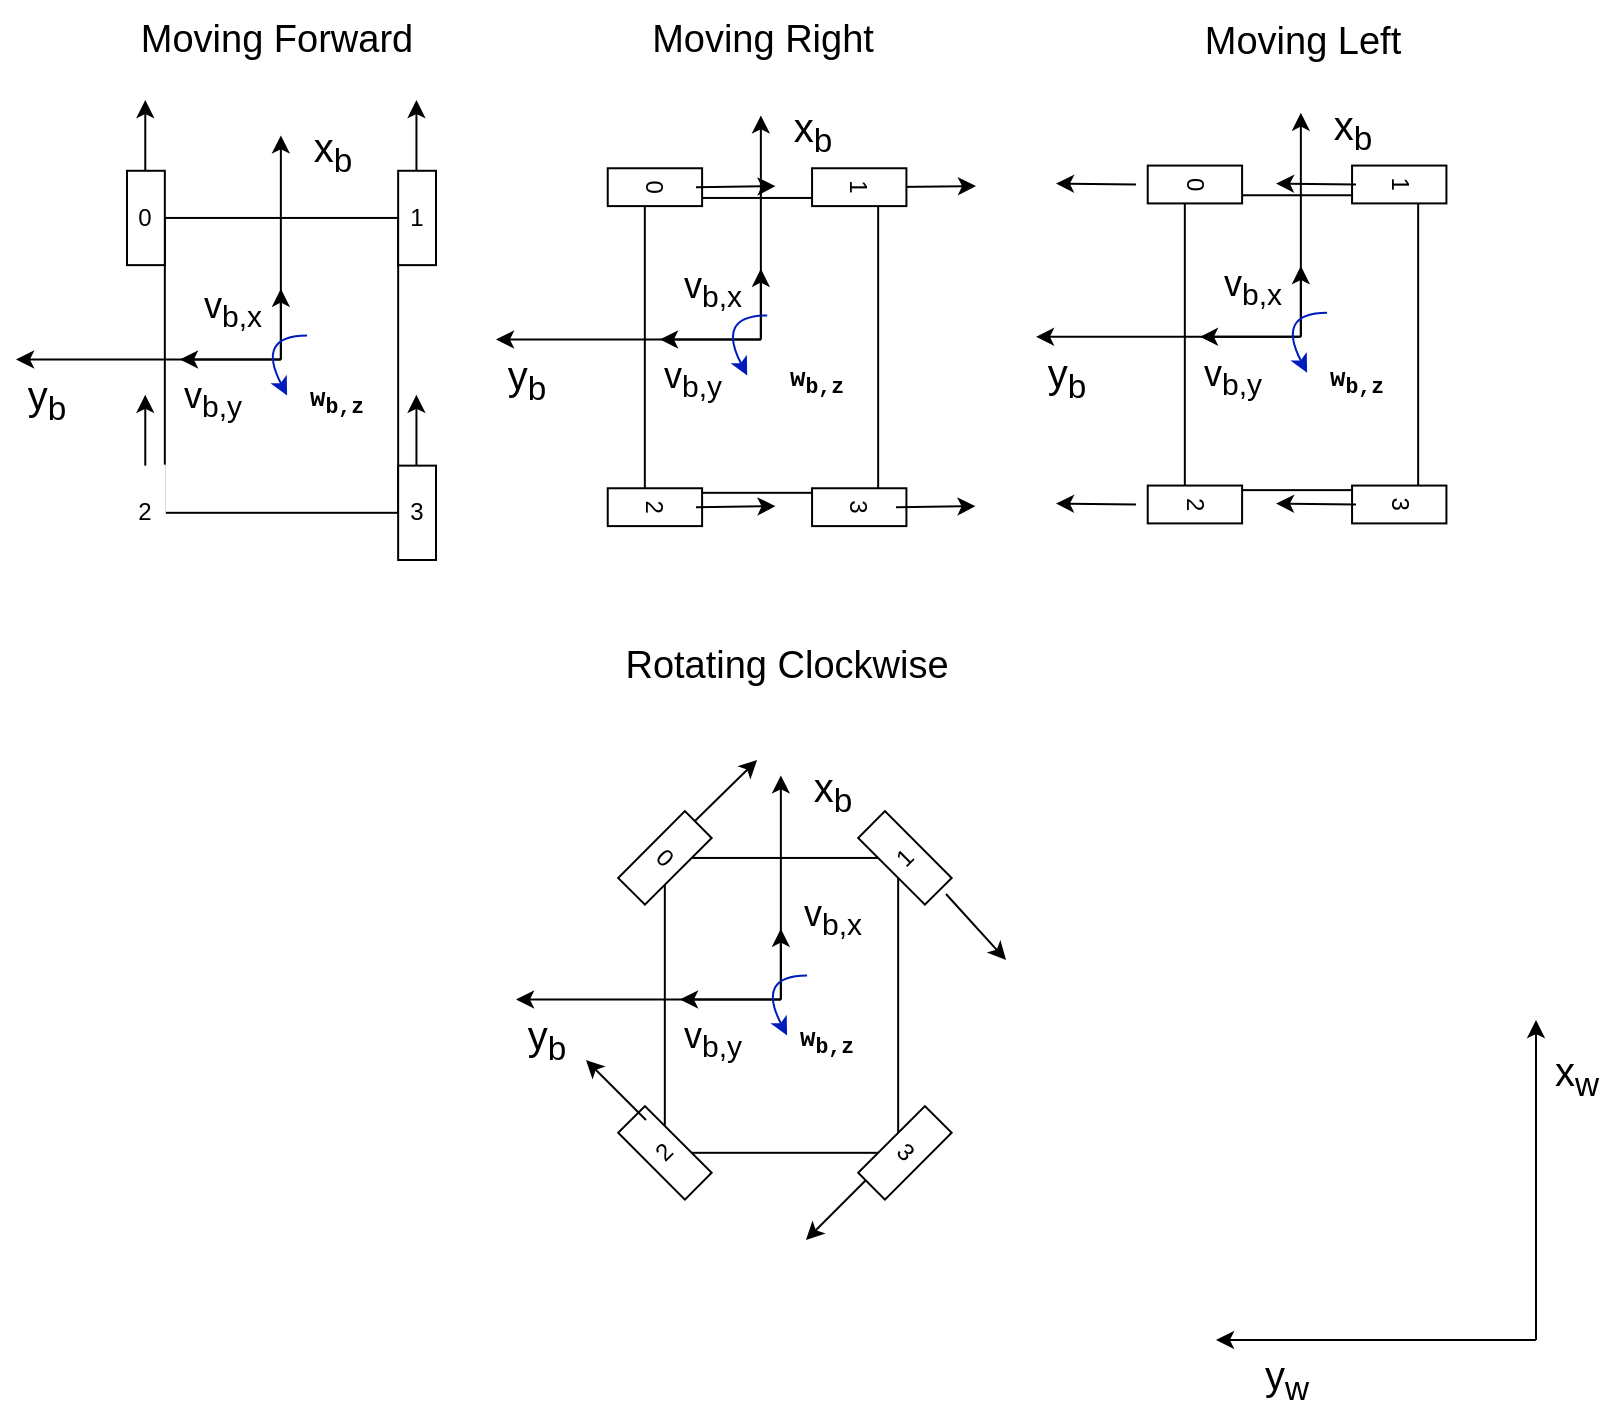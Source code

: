 <mxfile version="27.0.9">
  <diagram name="Page-1" id="iY2ZwtdyktODJGigQ__7">
    <mxGraphModel dx="2276" dy="738" grid="1" gridSize="10" guides="1" tooltips="1" connect="0" arrows="1" fold="1" page="1" pageScale="1" pageWidth="850" pageHeight="1100" math="0" shadow="0">
      <root>
        <mxCell id="0" />
        <mxCell id="1" parent="0" />
        <mxCell id="I24JLP84bpcqeDf-n0PY-37" value="Moving Forward" style="text;html=1;align=center;verticalAlign=middle;resizable=0;points=[];autosize=1;strokeColor=none;fillColor=none;fontSize=19;" parent="1" vertex="1">
          <mxGeometry x="50" y="130" width="160" height="40" as="geometry" />
        </mxCell>
        <mxCell id="I24JLP84bpcqeDf-n0PY-38" value="" style="group" parent="1" vertex="1" connectable="0">
          <mxGeometry y="180" width="210" height="230" as="geometry" />
        </mxCell>
        <mxCell id="I24JLP84bpcqeDf-n0PY-3" value="" style="rounded=0;whiteSpace=wrap;html=1;strokeColor=default;fillColor=none;" parent="I24JLP84bpcqeDf-n0PY-38" vertex="1">
          <mxGeometry x="74.414" y="58.974" width="116.667" height="147.436" as="geometry" />
        </mxCell>
        <mxCell id="I24JLP84bpcqeDf-n0PY-17" value="" style="endArrow=classic;html=1;rounded=0;" parent="I24JLP84bpcqeDf-n0PY-38" edge="1">
          <mxGeometry x="-1" y="36" width="50" height="50" relative="1" as="geometry">
            <mxPoint x="132.432" y="129.744" as="sourcePoint" />
            <mxPoint x="132.432" y="17.692" as="targetPoint" />
            <mxPoint x="-5" y="45" as="offset" />
          </mxGeometry>
        </mxCell>
        <mxCell id="I24JLP84bpcqeDf-n0PY-21" value="x&lt;sub&gt;b&lt;/sub&gt;" style="edgeLabel;html=1;align=center;verticalAlign=middle;resizable=0;points=[];fontSize=20;" parent="I24JLP84bpcqeDf-n0PY-17" vertex="1" connectable="0">
          <mxGeometry x="0.853" y="1" relative="1" as="geometry">
            <mxPoint x="26" as="offset" />
          </mxGeometry>
        </mxCell>
        <mxCell id="I24JLP84bpcqeDf-n0PY-18" value="" style="endArrow=classic;html=1;rounded=0;" parent="I24JLP84bpcqeDf-n0PY-38" edge="1">
          <mxGeometry x="-1" y="36" width="50" height="50" relative="1" as="geometry">
            <mxPoint x="132.432" y="129.744" as="sourcePoint" />
            <mxPoint y="129.744" as="targetPoint" />
            <mxPoint x="-5" y="45" as="offset" />
          </mxGeometry>
        </mxCell>
        <mxCell id="I24JLP84bpcqeDf-n0PY-22" value="y&lt;sub&gt;b&lt;/sub&gt;" style="edgeLabel;html=1;align=center;verticalAlign=middle;resizable=0;points=[];fontSize=20;" parent="I24JLP84bpcqeDf-n0PY-18" vertex="1" connectable="0">
          <mxGeometry x="0.771" y="-2" relative="1" as="geometry">
            <mxPoint y="22" as="offset" />
          </mxGeometry>
        </mxCell>
        <mxCell id="I24JLP84bpcqeDf-n0PY-23" value="0" style="rounded=0;whiteSpace=wrap;html=1;fillColor=light-dark(#FFFFFF,#292929);" parent="I24JLP84bpcqeDf-n0PY-38" vertex="1">
          <mxGeometry x="55.495" y="35.385" width="18.919" height="47.179" as="geometry" />
        </mxCell>
        <mxCell id="I24JLP84bpcqeDf-n0PY-24" value="2" style="rounded=0;whiteSpace=wrap;html=1;fillColor=light-dark(#FFFFFF,#292929);strokeColor=light-dark(#FFFFFF,#FFFFFF);" parent="I24JLP84bpcqeDf-n0PY-38" vertex="1">
          <mxGeometry x="55.495" y="182.821" width="18.919" height="47.179" as="geometry" />
        </mxCell>
        <mxCell id="I24JLP84bpcqeDf-n0PY-25" value="3" style="rounded=0;whiteSpace=wrap;html=1;fillColor=light-dark(#FFFFFF,#292929);" parent="I24JLP84bpcqeDf-n0PY-38" vertex="1">
          <mxGeometry x="191.081" y="182.821" width="18.919" height="47.179" as="geometry" />
        </mxCell>
        <mxCell id="I24JLP84bpcqeDf-n0PY-26" value="1" style="rounded=0;whiteSpace=wrap;html=1;fillColor=light-dark(#FFFFFF,#292929);" parent="I24JLP84bpcqeDf-n0PY-38" vertex="1">
          <mxGeometry x="191.081" y="35.385" width="18.919" height="47.179" as="geometry" />
        </mxCell>
        <mxCell id="I24JLP84bpcqeDf-n0PY-27" value="" style="endArrow=classic;html=1;rounded=0;strokeColor=light-dark(#000000,#FF3333);" parent="I24JLP84bpcqeDf-n0PY-38" edge="1">
          <mxGeometry x="-1" y="36" width="50" height="50" relative="1" as="geometry">
            <mxPoint x="64.64" y="35.385" as="sourcePoint" />
            <mxPoint x="64.64" as="targetPoint" />
            <mxPoint x="-5" y="45" as="offset" />
          </mxGeometry>
        </mxCell>
        <mxCell id="I24JLP84bpcqeDf-n0PY-29" value="" style="endArrow=classic;html=1;rounded=0;strokeColor=light-dark(#000000,#FF3333);" parent="I24JLP84bpcqeDf-n0PY-38" edge="1">
          <mxGeometry x="-1" y="36" width="50" height="50" relative="1" as="geometry">
            <mxPoint x="64.64" y="182.821" as="sourcePoint" />
            <mxPoint x="64.64" y="147.436" as="targetPoint" />
            <mxPoint x="-5" y="45" as="offset" />
          </mxGeometry>
        </mxCell>
        <mxCell id="I24JLP84bpcqeDf-n0PY-30" value="" style="endArrow=classic;html=1;rounded=0;strokeColor=light-dark(#000000,#FF3333);" parent="I24JLP84bpcqeDf-n0PY-38" edge="1">
          <mxGeometry x="-1" y="36" width="50" height="50" relative="1" as="geometry">
            <mxPoint x="200.225" y="35.385" as="sourcePoint" />
            <mxPoint x="200.225" as="targetPoint" />
            <mxPoint x="-5" y="45" as="offset" />
          </mxGeometry>
        </mxCell>
        <mxCell id="I24JLP84bpcqeDf-n0PY-31" value="" style="endArrow=classic;html=1;rounded=0;strokeColor=light-dark(#000000,#FF3333);" parent="I24JLP84bpcqeDf-n0PY-38" edge="1">
          <mxGeometry x="-1" y="36" width="50" height="50" relative="1" as="geometry">
            <mxPoint x="200.225" y="182.821" as="sourcePoint" />
            <mxPoint x="200.225" y="147.436" as="targetPoint" />
            <mxPoint x="-5" y="45" as="offset" />
          </mxGeometry>
        </mxCell>
        <mxCell id="I24JLP84bpcqeDf-n0PY-32" value="" style="endArrow=classic;html=1;rounded=0;strokeColor=light-dark(#000000,#3333FF);" parent="I24JLP84bpcqeDf-n0PY-38" edge="1">
          <mxGeometry x="-1" y="36" width="50" height="50" relative="1" as="geometry">
            <mxPoint x="132.432" y="129.744" as="sourcePoint" />
            <mxPoint x="132.432" y="94.359" as="targetPoint" />
            <mxPoint x="-5" y="45" as="offset" />
          </mxGeometry>
        </mxCell>
        <mxCell id="I24JLP84bpcqeDf-n0PY-35" value="v&lt;sub&gt;b,x&lt;/sub&gt;" style="edgeLabel;html=1;align=center;verticalAlign=middle;resizable=0;points=[];fontSize=18;" parent="I24JLP84bpcqeDf-n0PY-32" vertex="1" connectable="0">
          <mxGeometry x="0.267" y="-2" relative="1" as="geometry">
            <mxPoint x="-27" y="-2" as="offset" />
          </mxGeometry>
        </mxCell>
        <mxCell id="I24JLP84bpcqeDf-n0PY-33" value="" style="endArrow=classic;html=1;rounded=0;strokeColor=light-dark(#000000,#3333FF);" parent="I24JLP84bpcqeDf-n0PY-38" edge="1">
          <mxGeometry x="-1" y="36" width="50" height="50" relative="1" as="geometry">
            <mxPoint x="132.432" y="129.744" as="sourcePoint" />
            <mxPoint x="81.982" y="129.744" as="targetPoint" />
            <mxPoint x="-5" y="45" as="offset" />
          </mxGeometry>
        </mxCell>
        <mxCell id="I24JLP84bpcqeDf-n0PY-36" value="v&lt;sub&gt;b,y&lt;/sub&gt;" style="edgeLabel;html=1;align=center;verticalAlign=middle;resizable=0;points=[];fontSize=18;" parent="I24JLP84bpcqeDf-n0PY-33" vertex="1" connectable="0">
          <mxGeometry x="0.375" y="-2" relative="1" as="geometry">
            <mxPoint y="22" as="offset" />
          </mxGeometry>
        </mxCell>
        <mxCell id="6wpOpZpvDPQAx9jSgBEB-12" value="" style="curved=1;endArrow=classic;html=1;rounded=0;fillColor=#0050ef;strokeColor=light-dark(#001DBC,#0000FF);" parent="I24JLP84bpcqeDf-n0PY-38" edge="1">
          <mxGeometry width="50" height="50" relative="1" as="geometry">
            <mxPoint x="145.54" y="117.69" as="sourcePoint" />
            <mxPoint x="135.54" y="147.69" as="targetPoint" />
            <Array as="points">
              <mxPoint x="119.95" y="117.69" />
            </Array>
          </mxGeometry>
        </mxCell>
        <mxCell id="6wpOpZpvDPQAx9jSgBEB-13" value="&lt;h3&gt;&lt;font face=&quot;Courier New&quot;&gt;w&lt;sub&gt;b,z&lt;/sub&gt;&lt;/font&gt;&lt;/h3&gt;" style="edgeLabel;html=1;align=center;verticalAlign=middle;resizable=0;points=[];" parent="6wpOpZpvDPQAx9jSgBEB-12" connectable="0" vertex="1">
          <mxGeometry x="0.957" y="1" relative="1" as="geometry">
            <mxPoint x="24" y="4" as="offset" />
          </mxGeometry>
        </mxCell>
        <mxCell id="I24JLP84bpcqeDf-n0PY-84" value="" style="group" parent="1" vertex="1" connectable="0">
          <mxGeometry x="240" y="130" width="240" height="263.049" as="geometry" />
        </mxCell>
        <mxCell id="I24JLP84bpcqeDf-n0PY-40" value="" style="rounded=0;whiteSpace=wrap;html=1;strokeColor=default;fillColor=none;" parent="I24JLP84bpcqeDf-n0PY-84" vertex="1">
          <mxGeometry x="74.414" y="98.974" width="116.667" height="147.436" as="geometry" />
        </mxCell>
        <mxCell id="I24JLP84bpcqeDf-n0PY-41" value="" style="endArrow=classic;html=1;rounded=0;" parent="I24JLP84bpcqeDf-n0PY-84" edge="1">
          <mxGeometry x="-1" y="36" width="50" height="50" relative="1" as="geometry">
            <mxPoint x="132.432" y="169.744" as="sourcePoint" />
            <mxPoint x="132.432" y="57.692" as="targetPoint" />
            <mxPoint x="-5" y="45" as="offset" />
          </mxGeometry>
        </mxCell>
        <mxCell id="I24JLP84bpcqeDf-n0PY-42" value="x&lt;sub&gt;b&lt;/sub&gt;" style="edgeLabel;html=1;align=center;verticalAlign=middle;resizable=0;points=[];fontSize=20;" parent="I24JLP84bpcqeDf-n0PY-41" vertex="1" connectable="0">
          <mxGeometry x="0.853" y="1" relative="1" as="geometry">
            <mxPoint x="26" as="offset" />
          </mxGeometry>
        </mxCell>
        <mxCell id="I24JLP84bpcqeDf-n0PY-43" value="" style="endArrow=classic;html=1;rounded=0;" parent="I24JLP84bpcqeDf-n0PY-84" edge="1">
          <mxGeometry x="-1" y="36" width="50" height="50" relative="1" as="geometry">
            <mxPoint x="132.432" y="169.744" as="sourcePoint" />
            <mxPoint y="169.744" as="targetPoint" />
            <mxPoint x="-5" y="45" as="offset" />
          </mxGeometry>
        </mxCell>
        <mxCell id="I24JLP84bpcqeDf-n0PY-44" value="y&lt;sub&gt;b&lt;/sub&gt;" style="edgeLabel;html=1;align=center;verticalAlign=middle;resizable=0;points=[];fontSize=20;" parent="I24JLP84bpcqeDf-n0PY-43" vertex="1" connectable="0">
          <mxGeometry x="0.771" y="-2" relative="1" as="geometry">
            <mxPoint y="22" as="offset" />
          </mxGeometry>
        </mxCell>
        <mxCell id="I24JLP84bpcqeDf-n0PY-51" value="" style="endArrow=classic;html=1;rounded=0;strokeColor=light-dark(#000000,#FF3333);" parent="I24JLP84bpcqeDf-n0PY-84" edge="1">
          <mxGeometry x="-1" y="36" width="50" height="50" relative="1" as="geometry">
            <mxPoint x="200.225" y="93.475" as="sourcePoint" />
            <mxPoint x="240" y="93" as="targetPoint" />
            <mxPoint x="-5" y="45" as="offset" />
          </mxGeometry>
        </mxCell>
        <mxCell id="I24JLP84bpcqeDf-n0PY-53" value="" style="endArrow=classic;html=1;rounded=0;strokeColor=light-dark(#000000,#3333FF);" parent="I24JLP84bpcqeDf-n0PY-84" edge="1">
          <mxGeometry x="-1" y="36" width="50" height="50" relative="1" as="geometry">
            <mxPoint x="132.432" y="169.744" as="sourcePoint" />
            <mxPoint x="132.432" y="134.359" as="targetPoint" />
            <mxPoint x="-5" y="45" as="offset" />
          </mxGeometry>
        </mxCell>
        <mxCell id="I24JLP84bpcqeDf-n0PY-54" value="v&lt;sub&gt;b,x&lt;/sub&gt;" style="edgeLabel;html=1;align=center;verticalAlign=middle;resizable=0;points=[];fontSize=18;" parent="I24JLP84bpcqeDf-n0PY-53" vertex="1" connectable="0">
          <mxGeometry x="0.267" y="-2" relative="1" as="geometry">
            <mxPoint x="-27" y="-2" as="offset" />
          </mxGeometry>
        </mxCell>
        <mxCell id="I24JLP84bpcqeDf-n0PY-55" value="" style="endArrow=classic;html=1;rounded=0;strokeColor=light-dark(#000000,#3333FF);" parent="I24JLP84bpcqeDf-n0PY-84" edge="1">
          <mxGeometry x="-1" y="36" width="50" height="50" relative="1" as="geometry">
            <mxPoint x="132.432" y="169.744" as="sourcePoint" />
            <mxPoint x="81.982" y="169.744" as="targetPoint" />
            <mxPoint x="-5" y="45" as="offset" />
          </mxGeometry>
        </mxCell>
        <mxCell id="I24JLP84bpcqeDf-n0PY-56" value="v&lt;sub&gt;b,y&lt;/sub&gt;" style="edgeLabel;html=1;align=center;verticalAlign=middle;resizable=0;points=[];fontSize=18;" parent="I24JLP84bpcqeDf-n0PY-55" vertex="1" connectable="0">
          <mxGeometry x="0.375" y="-2" relative="1" as="geometry">
            <mxPoint y="22" as="offset" />
          </mxGeometry>
        </mxCell>
        <mxCell id="I24JLP84bpcqeDf-n0PY-57" value="0" style="rounded=0;whiteSpace=wrap;html=1;fillColor=light-dark(#FFFFFF,#292929);rotation=90;" parent="I24JLP84bpcqeDf-n0PY-84" vertex="1">
          <mxGeometry x="70" y="70" width="18.919" height="47.179" as="geometry" />
        </mxCell>
        <mxCell id="I24JLP84bpcqeDf-n0PY-58" value="1" style="rounded=0;whiteSpace=wrap;html=1;fillColor=light-dark(#FFFFFF,#292929);rotation=90;" parent="I24JLP84bpcqeDf-n0PY-84" vertex="1">
          <mxGeometry x="172.16" y="70.0" width="18.919" height="47.179" as="geometry" />
        </mxCell>
        <mxCell id="I24JLP84bpcqeDf-n0PY-59" value="2" style="rounded=0;whiteSpace=wrap;html=1;fillColor=light-dark(#FFFFFF,#292929);rotation=90;" parent="I24JLP84bpcqeDf-n0PY-84" vertex="1">
          <mxGeometry x="70.0" y="230.0" width="18.919" height="47.179" as="geometry" />
        </mxCell>
        <mxCell id="I24JLP84bpcqeDf-n0PY-60" value="3" style="rounded=0;whiteSpace=wrap;html=1;fillColor=light-dark(#FFFFFF,#292929);rotation=90;" parent="I24JLP84bpcqeDf-n0PY-84" vertex="1">
          <mxGeometry x="172.16" y="230.0" width="18.919" height="47.179" as="geometry" />
        </mxCell>
        <mxCell id="I24JLP84bpcqeDf-n0PY-63" value="" style="endArrow=classic;html=1;rounded=0;strokeColor=light-dark(#000000,#FF3333);" parent="I24JLP84bpcqeDf-n0PY-84" edge="1">
          <mxGeometry x="-1" y="36" width="50" height="50" relative="1" as="geometry">
            <mxPoint x="100.0" y="93.565" as="sourcePoint" />
            <mxPoint x="139.775" y="93.09" as="targetPoint" />
            <mxPoint x="-5" y="45" as="offset" />
          </mxGeometry>
        </mxCell>
        <mxCell id="I24JLP84bpcqeDf-n0PY-64" value="" style="endArrow=classic;html=1;rounded=0;strokeColor=light-dark(#000000,#FF3333);" parent="I24JLP84bpcqeDf-n0PY-84" edge="1">
          <mxGeometry x="-1" y="36" width="50" height="50" relative="1" as="geometry">
            <mxPoint x="200" y="253.565" as="sourcePoint" />
            <mxPoint x="239.775" y="253.09" as="targetPoint" />
            <mxPoint x="-5" y="45" as="offset" />
          </mxGeometry>
        </mxCell>
        <mxCell id="I24JLP84bpcqeDf-n0PY-65" value="" style="endArrow=classic;html=1;rounded=0;strokeColor=light-dark(#000000,#FF3333);" parent="I24JLP84bpcqeDf-n0PY-84" edge="1">
          <mxGeometry x="-1" y="36" width="50" height="50" relative="1" as="geometry">
            <mxPoint x="100" y="253.565" as="sourcePoint" />
            <mxPoint x="139.775" y="253.09" as="targetPoint" />
            <mxPoint x="-5" y="45" as="offset" />
          </mxGeometry>
        </mxCell>
        <mxCell id="I24JLP84bpcqeDf-n0PY-66" value="Moving Right" style="text;html=1;align=center;verticalAlign=middle;resizable=0;points=[];autosize=1;strokeColor=none;fillColor=none;fontSize=19;" parent="I24JLP84bpcqeDf-n0PY-84" vertex="1">
          <mxGeometry x="67.75" width="130" height="40" as="geometry" />
        </mxCell>
        <mxCell id="6wpOpZpvDPQAx9jSgBEB-8" value="" style="curved=1;endArrow=classic;html=1;rounded=0;fillColor=#0050ef;strokeColor=light-dark(#001DBC,#0000FF);" parent="I24JLP84bpcqeDf-n0PY-84" edge="1">
          <mxGeometry width="50" height="50" relative="1" as="geometry">
            <mxPoint x="135.59" y="157.69" as="sourcePoint" />
            <mxPoint x="125.59" y="187.69" as="targetPoint" />
            <Array as="points">
              <mxPoint x="110" y="157.69" />
            </Array>
          </mxGeometry>
        </mxCell>
        <mxCell id="6wpOpZpvDPQAx9jSgBEB-15" value="&lt;h3&gt;&lt;font face=&quot;Courier New&quot;&gt;w&lt;sub&gt;b,z&lt;/sub&gt;&lt;/font&gt;&lt;/h3&gt;" style="edgeLabel;html=1;align=center;verticalAlign=middle;resizable=0;points=[];" parent="I24JLP84bpcqeDf-n0PY-84" connectable="0" vertex="1">
          <mxGeometry x="160" y="190" as="geometry" />
        </mxCell>
        <mxCell id="I24JLP84bpcqeDf-n0PY-92" value="" style="group" parent="1" vertex="1" connectable="0">
          <mxGeometry x="510" y="131.35" width="205.209" height="260.357" as="geometry" />
        </mxCell>
        <mxCell id="I24JLP84bpcqeDf-n0PY-67" value="" style="rounded=0;whiteSpace=wrap;html=1;strokeColor=default;fillColor=none;" parent="I24JLP84bpcqeDf-n0PY-92" vertex="1">
          <mxGeometry x="74.414" y="96.282" width="116.667" height="147.436" as="geometry" />
        </mxCell>
        <mxCell id="I24JLP84bpcqeDf-n0PY-68" value="" style="endArrow=classic;html=1;rounded=0;" parent="I24JLP84bpcqeDf-n0PY-92" edge="1">
          <mxGeometry x="-1" y="36" width="50" height="50" relative="1" as="geometry">
            <mxPoint x="132.432" y="167.051" as="sourcePoint" />
            <mxPoint x="132.432" y="55" as="targetPoint" />
            <mxPoint x="-5" y="45" as="offset" />
          </mxGeometry>
        </mxCell>
        <mxCell id="I24JLP84bpcqeDf-n0PY-69" value="x&lt;sub&gt;b&lt;/sub&gt;" style="edgeLabel;html=1;align=center;verticalAlign=middle;resizable=0;points=[];fontSize=20;" parent="I24JLP84bpcqeDf-n0PY-68" vertex="1" connectable="0">
          <mxGeometry x="0.853" y="1" relative="1" as="geometry">
            <mxPoint x="26" as="offset" />
          </mxGeometry>
        </mxCell>
        <mxCell id="I24JLP84bpcqeDf-n0PY-70" value="" style="endArrow=classic;html=1;rounded=0;" parent="I24JLP84bpcqeDf-n0PY-92" edge="1">
          <mxGeometry x="-1" y="36" width="50" height="50" relative="1" as="geometry">
            <mxPoint x="132.432" y="167.051" as="sourcePoint" />
            <mxPoint y="167.051" as="targetPoint" />
            <mxPoint x="-5" y="45" as="offset" />
          </mxGeometry>
        </mxCell>
        <mxCell id="I24JLP84bpcqeDf-n0PY-71" value="y&lt;sub&gt;b&lt;/sub&gt;" style="edgeLabel;html=1;align=center;verticalAlign=middle;resizable=0;points=[];fontSize=20;" parent="I24JLP84bpcqeDf-n0PY-70" vertex="1" connectable="0">
          <mxGeometry x="0.771" y="-2" relative="1" as="geometry">
            <mxPoint y="22" as="offset" />
          </mxGeometry>
        </mxCell>
        <mxCell id="I24JLP84bpcqeDf-n0PY-73" value="" style="endArrow=classic;html=1;rounded=0;strokeColor=light-dark(#000000,#3333FF);" parent="I24JLP84bpcqeDf-n0PY-92" edge="1">
          <mxGeometry x="-1" y="36" width="50" height="50" relative="1" as="geometry">
            <mxPoint x="132.432" y="167.051" as="sourcePoint" />
            <mxPoint x="132.432" y="131.667" as="targetPoint" />
            <mxPoint x="-5" y="45" as="offset" />
          </mxGeometry>
        </mxCell>
        <mxCell id="I24JLP84bpcqeDf-n0PY-74" value="v&lt;sub&gt;b,x&lt;/sub&gt;" style="edgeLabel;html=1;align=center;verticalAlign=middle;resizable=0;points=[];fontSize=18;" parent="I24JLP84bpcqeDf-n0PY-73" vertex="1" connectable="0">
          <mxGeometry x="0.267" y="-2" relative="1" as="geometry">
            <mxPoint x="-27" y="-2" as="offset" />
          </mxGeometry>
        </mxCell>
        <mxCell id="I24JLP84bpcqeDf-n0PY-75" value="" style="endArrow=classic;html=1;rounded=0;strokeColor=light-dark(#000000,#3333FF);" parent="I24JLP84bpcqeDf-n0PY-92" edge="1">
          <mxGeometry x="-1" y="36" width="50" height="50" relative="1" as="geometry">
            <mxPoint x="132.432" y="167.051" as="sourcePoint" />
            <mxPoint x="81.982" y="167.051" as="targetPoint" />
            <mxPoint x="-5" y="45" as="offset" />
          </mxGeometry>
        </mxCell>
        <mxCell id="I24JLP84bpcqeDf-n0PY-76" value="v&lt;sub&gt;b,y&lt;/sub&gt;" style="edgeLabel;html=1;align=center;verticalAlign=middle;resizable=0;points=[];fontSize=18;" parent="I24JLP84bpcqeDf-n0PY-75" vertex="1" connectable="0">
          <mxGeometry x="0.375" y="-2" relative="1" as="geometry">
            <mxPoint y="22" as="offset" />
          </mxGeometry>
        </mxCell>
        <mxCell id="I24JLP84bpcqeDf-n0PY-77" value="0" style="rounded=0;whiteSpace=wrap;html=1;fillColor=light-dark(#FFFFFF,#292929);rotation=90;" parent="I24JLP84bpcqeDf-n0PY-92" vertex="1">
          <mxGeometry x="70" y="67.308" width="18.919" height="47.179" as="geometry" />
        </mxCell>
        <mxCell id="I24JLP84bpcqeDf-n0PY-78" value="1" style="rounded=0;whiteSpace=wrap;html=1;fillColor=light-dark(#FFFFFF,#292929);rotation=90;" parent="I24JLP84bpcqeDf-n0PY-92" vertex="1">
          <mxGeometry x="172.16" y="67.307" width="18.919" height="47.179" as="geometry" />
        </mxCell>
        <mxCell id="I24JLP84bpcqeDf-n0PY-79" value="2" style="rounded=0;whiteSpace=wrap;html=1;fillColor=light-dark(#FFFFFF,#292929);rotation=90;" parent="I24JLP84bpcqeDf-n0PY-92" vertex="1">
          <mxGeometry x="70.0" y="227.307" width="18.919" height="47.179" as="geometry" />
        </mxCell>
        <mxCell id="I24JLP84bpcqeDf-n0PY-80" value="3" style="rounded=0;whiteSpace=wrap;html=1;fillColor=light-dark(#FFFFFF,#292929);rotation=90;" parent="I24JLP84bpcqeDf-n0PY-92" vertex="1">
          <mxGeometry x="172.16" y="227.307" width="18.919" height="47.179" as="geometry" />
        </mxCell>
        <mxCell id="I24JLP84bpcqeDf-n0PY-85" value="" style="endArrow=classic;html=1;rounded=0;strokeColor=light-dark(#000000,#FF3333);" parent="I24JLP84bpcqeDf-n0PY-92" edge="1">
          <mxGeometry x="-1" y="36" width="50" height="50" relative="1" as="geometry">
            <mxPoint x="50" y="90.875" as="sourcePoint" />
            <mxPoint x="10" y="90.4" as="targetPoint" />
            <mxPoint x="-5" y="45" as="offset" />
          </mxGeometry>
        </mxCell>
        <mxCell id="I24JLP84bpcqeDf-n0PY-88" value="" style="endArrow=classic;html=1;rounded=0;strokeColor=light-dark(#000000,#FF3333);" parent="I24JLP84bpcqeDf-n0PY-92" edge="1">
          <mxGeometry x="-1" y="36" width="50" height="50" relative="1" as="geometry">
            <mxPoint x="160" y="90.875" as="sourcePoint" />
            <mxPoint x="120" y="90.4" as="targetPoint" />
            <mxPoint x="-5" y="45" as="offset" />
          </mxGeometry>
        </mxCell>
        <mxCell id="I24JLP84bpcqeDf-n0PY-89" value="" style="endArrow=classic;html=1;rounded=0;strokeColor=light-dark(#000000,#FF3333);" parent="I24JLP84bpcqeDf-n0PY-92" edge="1">
          <mxGeometry x="-1" y="36" width="50" height="50" relative="1" as="geometry">
            <mxPoint x="160" y="250.875" as="sourcePoint" />
            <mxPoint x="120" y="250.4" as="targetPoint" />
            <mxPoint x="-5" y="45" as="offset" />
          </mxGeometry>
        </mxCell>
        <mxCell id="I24JLP84bpcqeDf-n0PY-90" value="" style="endArrow=classic;html=1;rounded=0;strokeColor=light-dark(#000000,#FF3333);" parent="I24JLP84bpcqeDf-n0PY-92" edge="1">
          <mxGeometry x="-1" y="36" width="50" height="50" relative="1" as="geometry">
            <mxPoint x="50" y="250.875" as="sourcePoint" />
            <mxPoint x="10" y="250.4" as="targetPoint" />
            <mxPoint x="-5" y="45" as="offset" />
          </mxGeometry>
        </mxCell>
        <mxCell id="I24JLP84bpcqeDf-n0PY-91" value="Moving Left" style="text;html=1;align=center;verticalAlign=middle;resizable=0;points=[];autosize=1;strokeColor=none;fillColor=none;fontSize=19;" parent="I24JLP84bpcqeDf-n0PY-92" vertex="1">
          <mxGeometry x="72.75" width="120" height="40" as="geometry" />
        </mxCell>
        <mxCell id="6wpOpZpvDPQAx9jSgBEB-10" value="" style="curved=1;endArrow=classic;html=1;rounded=0;fillColor=#0050ef;strokeColor=light-dark(#001DBC,#0000FF);" parent="I24JLP84bpcqeDf-n0PY-92" edge="1">
          <mxGeometry width="50" height="50" relative="1" as="geometry">
            <mxPoint x="145.54" y="155.0" as="sourcePoint" />
            <mxPoint x="135.54" y="185.0" as="targetPoint" />
            <Array as="points">
              <mxPoint x="119.95" y="155.0" />
            </Array>
          </mxGeometry>
        </mxCell>
        <mxCell id="6wpOpZpvDPQAx9jSgBEB-18" value="&lt;h3&gt;&lt;font face=&quot;Courier New&quot;&gt;w&lt;sub&gt;b,z&lt;/sub&gt;&lt;/font&gt;&lt;/h3&gt;" style="edgeLabel;html=1;align=center;verticalAlign=middle;resizable=0;points=[];" parent="I24JLP84bpcqeDf-n0PY-92" connectable="0" vertex="1">
          <mxGeometry x="160" y="188.65" as="geometry" />
        </mxCell>
        <mxCell id="I24JLP84bpcqeDf-n0PY-111" value="" style="group" parent="1" vertex="1" connectable="0">
          <mxGeometry x="600" y="640" width="160" height="200" as="geometry" />
        </mxCell>
        <mxCell id="I24JLP84bpcqeDf-n0PY-14" value="" style="endArrow=classic;html=1;rounded=0;" parent="I24JLP84bpcqeDf-n0PY-111" edge="1">
          <mxGeometry x="-1" y="36" width="50" height="50" relative="1" as="geometry">
            <mxPoint x="160" y="160" as="sourcePoint" />
            <mxPoint x="160" as="targetPoint" />
            <mxPoint x="-5" y="45" as="offset" />
          </mxGeometry>
        </mxCell>
        <mxCell id="I24JLP84bpcqeDf-n0PY-19" value="&lt;font style=&quot;font-size: 20px;&quot;&gt;x&lt;sub style=&quot;&quot;&gt;w&lt;/sub&gt;&lt;/font&gt;" style="edgeLabel;html=1;align=center;verticalAlign=middle;resizable=0;points=[];" parent="I24JLP84bpcqeDf-n0PY-14" vertex="1" connectable="0">
          <mxGeometry x="0.65" y="2" relative="1" as="geometry">
            <mxPoint x="22" as="offset" />
          </mxGeometry>
        </mxCell>
        <mxCell id="I24JLP84bpcqeDf-n0PY-15" value="" style="endArrow=classic;html=1;rounded=0;" parent="I24JLP84bpcqeDf-n0PY-111" edge="1">
          <mxGeometry x="-1" y="36" width="50" height="50" relative="1" as="geometry">
            <mxPoint x="160" y="160" as="sourcePoint" />
            <mxPoint y="160" as="targetPoint" />
            <mxPoint x="-5" y="45" as="offset" />
          </mxGeometry>
        </mxCell>
        <mxCell id="I24JLP84bpcqeDf-n0PY-20" value="&lt;font style=&quot;font-size: 20px;&quot;&gt;y&lt;sub style=&quot;&quot;&gt;w&lt;/sub&gt;&lt;/font&gt;" style="text;html=1;align=center;verticalAlign=middle;resizable=0;points=[];autosize=1;strokeColor=none;fillColor=none;" parent="I24JLP84bpcqeDf-n0PY-111" vertex="1">
          <mxGeometry x="10" y="160" width="50" height="40" as="geometry" />
        </mxCell>
        <mxCell id="6wpOpZpvDPQAx9jSgBEB-22" value="" style="group" parent="1" connectable="0" vertex="1">
          <mxGeometry x="250" y="510" width="245" height="240" as="geometry" />
        </mxCell>
        <mxCell id="I24JLP84bpcqeDf-n0PY-97" value="" style="endArrow=classic;html=1;rounded=0;" parent="6wpOpZpvDPQAx9jSgBEB-22" edge="1">
          <mxGeometry x="-1" y="36" width="50" height="50" relative="1" as="geometry">
            <mxPoint x="132.432" y="119.744" as="sourcePoint" />
            <mxPoint y="119.744" as="targetPoint" />
            <mxPoint x="-5" y="45" as="offset" />
          </mxGeometry>
        </mxCell>
        <mxCell id="I24JLP84bpcqeDf-n0PY-98" value="y&lt;sub&gt;b&lt;/sub&gt;" style="edgeLabel;html=1;align=center;verticalAlign=middle;resizable=0;points=[];fontSize=20;" parent="I24JLP84bpcqeDf-n0PY-97" vertex="1" connectable="0">
          <mxGeometry x="0.771" y="-2" relative="1" as="geometry">
            <mxPoint y="22" as="offset" />
          </mxGeometry>
        </mxCell>
        <mxCell id="6wpOpZpvDPQAx9jSgBEB-23" value="" style="group" parent="6wpOpZpvDPQAx9jSgBEB-22" connectable="0" vertex="1">
          <mxGeometry x="35" width="210" height="240" as="geometry" />
        </mxCell>
        <mxCell id="I24JLP84bpcqeDf-n0PY-94" value="" style="rounded=0;whiteSpace=wrap;html=1;strokeColor=default;fillColor=none;" parent="6wpOpZpvDPQAx9jSgBEB-23" vertex="1">
          <mxGeometry x="39.414" y="48.974" width="116.667" height="147.436" as="geometry" />
        </mxCell>
        <mxCell id="I24JLP84bpcqeDf-n0PY-95" value="" style="endArrow=classic;html=1;rounded=0;" parent="6wpOpZpvDPQAx9jSgBEB-23" edge="1">
          <mxGeometry x="-1" y="36" width="50" height="50" relative="1" as="geometry">
            <mxPoint x="97.432" y="119.744" as="sourcePoint" />
            <mxPoint x="97.432" y="7.692" as="targetPoint" />
            <mxPoint x="-5" y="45" as="offset" />
          </mxGeometry>
        </mxCell>
        <mxCell id="I24JLP84bpcqeDf-n0PY-96" value="x&lt;sub&gt;b&lt;/sub&gt;" style="edgeLabel;html=1;align=center;verticalAlign=middle;resizable=0;points=[];fontSize=20;" parent="I24JLP84bpcqeDf-n0PY-95" vertex="1" connectable="0">
          <mxGeometry x="0.853" y="1" relative="1" as="geometry">
            <mxPoint x="26" as="offset" />
          </mxGeometry>
        </mxCell>
        <mxCell id="I24JLP84bpcqeDf-n0PY-99" value="0" style="rounded=0;whiteSpace=wrap;html=1;fillColor=light-dark(#FFFFFF,#292929);rotation=45;" parent="6wpOpZpvDPQAx9jSgBEB-23" vertex="1">
          <mxGeometry x="29.995" y="25.385" width="18.919" height="47.179" as="geometry" />
        </mxCell>
        <mxCell id="I24JLP84bpcqeDf-n0PY-102" value="1" style="rounded=0;whiteSpace=wrap;html=1;fillColor=light-dark(#FFFFFF,#292929);rotation=-45;" parent="6wpOpZpvDPQAx9jSgBEB-23" vertex="1">
          <mxGeometry x="150.001" y="25.385" width="18.919" height="47.179" as="geometry" />
        </mxCell>
        <mxCell id="I24JLP84bpcqeDf-n0PY-107" value="" style="endArrow=classic;html=1;rounded=0;strokeColor=light-dark(#000000,#3333FF);" parent="6wpOpZpvDPQAx9jSgBEB-23" edge="1">
          <mxGeometry x="-1" y="36" width="50" height="50" relative="1" as="geometry">
            <mxPoint x="97.432" y="119.744" as="sourcePoint" />
            <mxPoint x="97.432" y="84.359" as="targetPoint" />
            <mxPoint x="-5" y="45" as="offset" />
          </mxGeometry>
        </mxCell>
        <mxCell id="I24JLP84bpcqeDf-n0PY-108" value="v&lt;sub&gt;b,x&lt;/sub&gt;" style="edgeLabel;html=1;align=center;verticalAlign=middle;resizable=0;points=[];fontSize=18;" parent="I24JLP84bpcqeDf-n0PY-107" vertex="1" connectable="0">
          <mxGeometry x="0.267" y="-2" relative="1" as="geometry">
            <mxPoint x="23" y="-18" as="offset" />
          </mxGeometry>
        </mxCell>
        <mxCell id="I24JLP84bpcqeDf-n0PY-109" value="" style="endArrow=classic;html=1;rounded=0;strokeColor=light-dark(#000000,#3333FF);" parent="6wpOpZpvDPQAx9jSgBEB-23" edge="1">
          <mxGeometry x="-1" y="36" width="50" height="50" relative="1" as="geometry">
            <mxPoint x="97.432" y="119.744" as="sourcePoint" />
            <mxPoint x="46.982" y="119.744" as="targetPoint" />
            <mxPoint x="-5" y="45" as="offset" />
          </mxGeometry>
        </mxCell>
        <mxCell id="I24JLP84bpcqeDf-n0PY-110" value="v&lt;sub&gt;b,y&lt;/sub&gt;" style="edgeLabel;html=1;align=center;verticalAlign=middle;resizable=0;points=[];fontSize=18;" parent="I24JLP84bpcqeDf-n0PY-109" vertex="1" connectable="0">
          <mxGeometry x="0.375" y="-2" relative="1" as="geometry">
            <mxPoint y="22" as="offset" />
          </mxGeometry>
        </mxCell>
        <mxCell id="I24JLP84bpcqeDf-n0PY-113" value="3" style="rounded=0;whiteSpace=wrap;html=1;fillColor=light-dark(#FFFFFF,#292929);rotation=45;" parent="6wpOpZpvDPQAx9jSgBEB-23" vertex="1">
          <mxGeometry x="150.0" y="172.82" width="18.919" height="47.179" as="geometry" />
        </mxCell>
        <mxCell id="I24JLP84bpcqeDf-n0PY-114" value="2" style="rounded=0;whiteSpace=wrap;html=1;fillColor=light-dark(#FFFFFF,#292929);rotation=-45;" parent="6wpOpZpvDPQAx9jSgBEB-23" vertex="1">
          <mxGeometry x="30.0" y="172.82" width="18.919" height="47.179" as="geometry" />
        </mxCell>
        <mxCell id="I24JLP84bpcqeDf-n0PY-115" value="" style="endArrow=classic;html=1;rounded=0;strokeColor=light-dark(#000000,#FF3333);" parent="6wpOpZpvDPQAx9jSgBEB-23" edge="1">
          <mxGeometry x="-1" y="36" width="50" height="50" relative="1" as="geometry">
            <mxPoint x="54.46" y="30.475" as="sourcePoint" />
            <mxPoint x="85.54" as="targetPoint" />
            <mxPoint x="-5" y="45" as="offset" />
          </mxGeometry>
        </mxCell>
        <mxCell id="I24JLP84bpcqeDf-n0PY-116" value="" style="endArrow=classic;html=1;rounded=0;strokeColor=light-dark(#000000,#FF3333);" parent="6wpOpZpvDPQAx9jSgBEB-23" edge="1">
          <mxGeometry x="-1" y="36" width="50" height="50" relative="1" as="geometry">
            <mxPoint x="180" y="67.005" as="sourcePoint" />
            <mxPoint x="210" y="100" as="targetPoint" />
            <mxPoint x="-5" y="45" as="offset" />
          </mxGeometry>
        </mxCell>
        <mxCell id="I24JLP84bpcqeDf-n0PY-117" value="" style="endArrow=classic;html=1;rounded=0;strokeColor=light-dark(#000000,#FF3333);" parent="6wpOpZpvDPQAx9jSgBEB-23" edge="1">
          <mxGeometry x="-1" y="36" width="50" height="50" relative="1" as="geometry">
            <mxPoint x="140" y="210" as="sourcePoint" />
            <mxPoint x="110" y="240" as="targetPoint" />
            <mxPoint x="-5" y="45" as="offset" />
          </mxGeometry>
        </mxCell>
        <mxCell id="I24JLP84bpcqeDf-n0PY-118" value="" style="endArrow=classic;html=1;rounded=0;strokeColor=light-dark(#000000,#FF3333);" parent="6wpOpZpvDPQAx9jSgBEB-23" edge="1">
          <mxGeometry x="-1" y="36" width="50" height="50" relative="1" as="geometry">
            <mxPoint x="30" y="180" as="sourcePoint" />
            <mxPoint y="150" as="targetPoint" />
            <mxPoint x="-5" y="45" as="offset" />
          </mxGeometry>
        </mxCell>
        <mxCell id="6wpOpZpvDPQAx9jSgBEB-11" value="" style="curved=1;endArrow=classic;html=1;rounded=0;fillColor=#0050ef;strokeColor=light-dark(#001DBC,#0000FF);" parent="6wpOpZpvDPQAx9jSgBEB-23" edge="1">
          <mxGeometry width="50" height="50" relative="1" as="geometry">
            <mxPoint x="110.54" y="107.69" as="sourcePoint" />
            <mxPoint x="100.54" y="137.69" as="targetPoint" />
            <Array as="points">
              <mxPoint x="84.95" y="107.69" />
            </Array>
          </mxGeometry>
        </mxCell>
        <mxCell id="6wpOpZpvDPQAx9jSgBEB-21" value="&lt;h3&gt;&lt;font face=&quot;Courier New&quot;&gt;w&lt;sub&gt;b,z&lt;/sub&gt;&lt;/font&gt;&lt;/h3&gt;" style="edgeLabel;html=1;align=center;verticalAlign=middle;resizable=0;points=[];" parent="6wpOpZpvDPQAx9jSgBEB-23" connectable="0" vertex="1">
          <mxGeometry x="120" y="140" as="geometry" />
        </mxCell>
        <mxCell id="6wpOpZpvDPQAx9jSgBEB-24" value="&lt;font style=&quot;font-size: 19px;&quot;&gt;Rotating Clockwise&lt;/font&gt;" style="text;html=1;align=center;verticalAlign=middle;resizable=0;points=[];autosize=1;strokeColor=none;fillColor=none;" parent="1" vertex="1">
          <mxGeometry x="290" y="443" width="190" height="40" as="geometry" />
        </mxCell>
      </root>
    </mxGraphModel>
  </diagram>
</mxfile>
